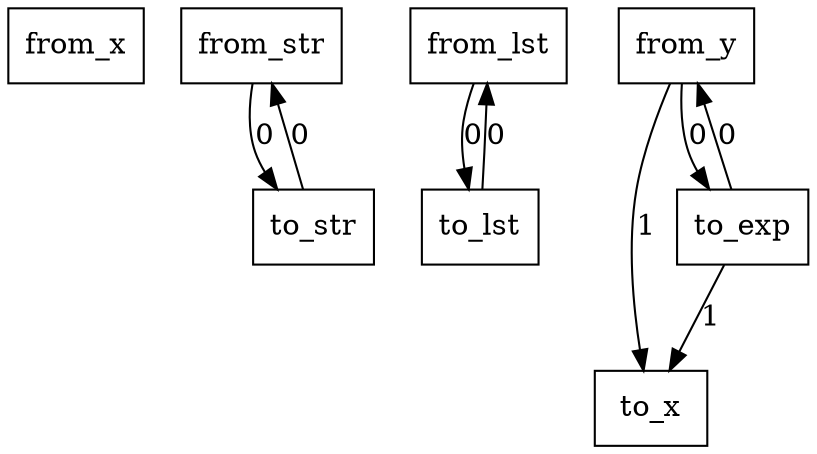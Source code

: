 digraph {
    graph [rankdir=TB
          ,bgcolor=transparent];
    node [shape=box
         ,fillcolor=white
         ,style=filled];
    0 [label=<from_x>];
    1 [label=<from_str>];
    2 [label=<from_lst>];
    3 [label=<from_y>];
    4 [label=<to_str>];
    5 [label=<to_lst>];
    6 [label=<to_x>];
    7 [label=<to_exp>];
    1 -> 4 [label=0];
    2 -> 5 [label=0];
    3 -> 6 [label=1];
    3 -> 7 [label=0];
    4 -> 1 [label=0];
    5 -> 2 [label=0];
    7 -> 3 [label=0];
    7 -> 6 [label=1];
}